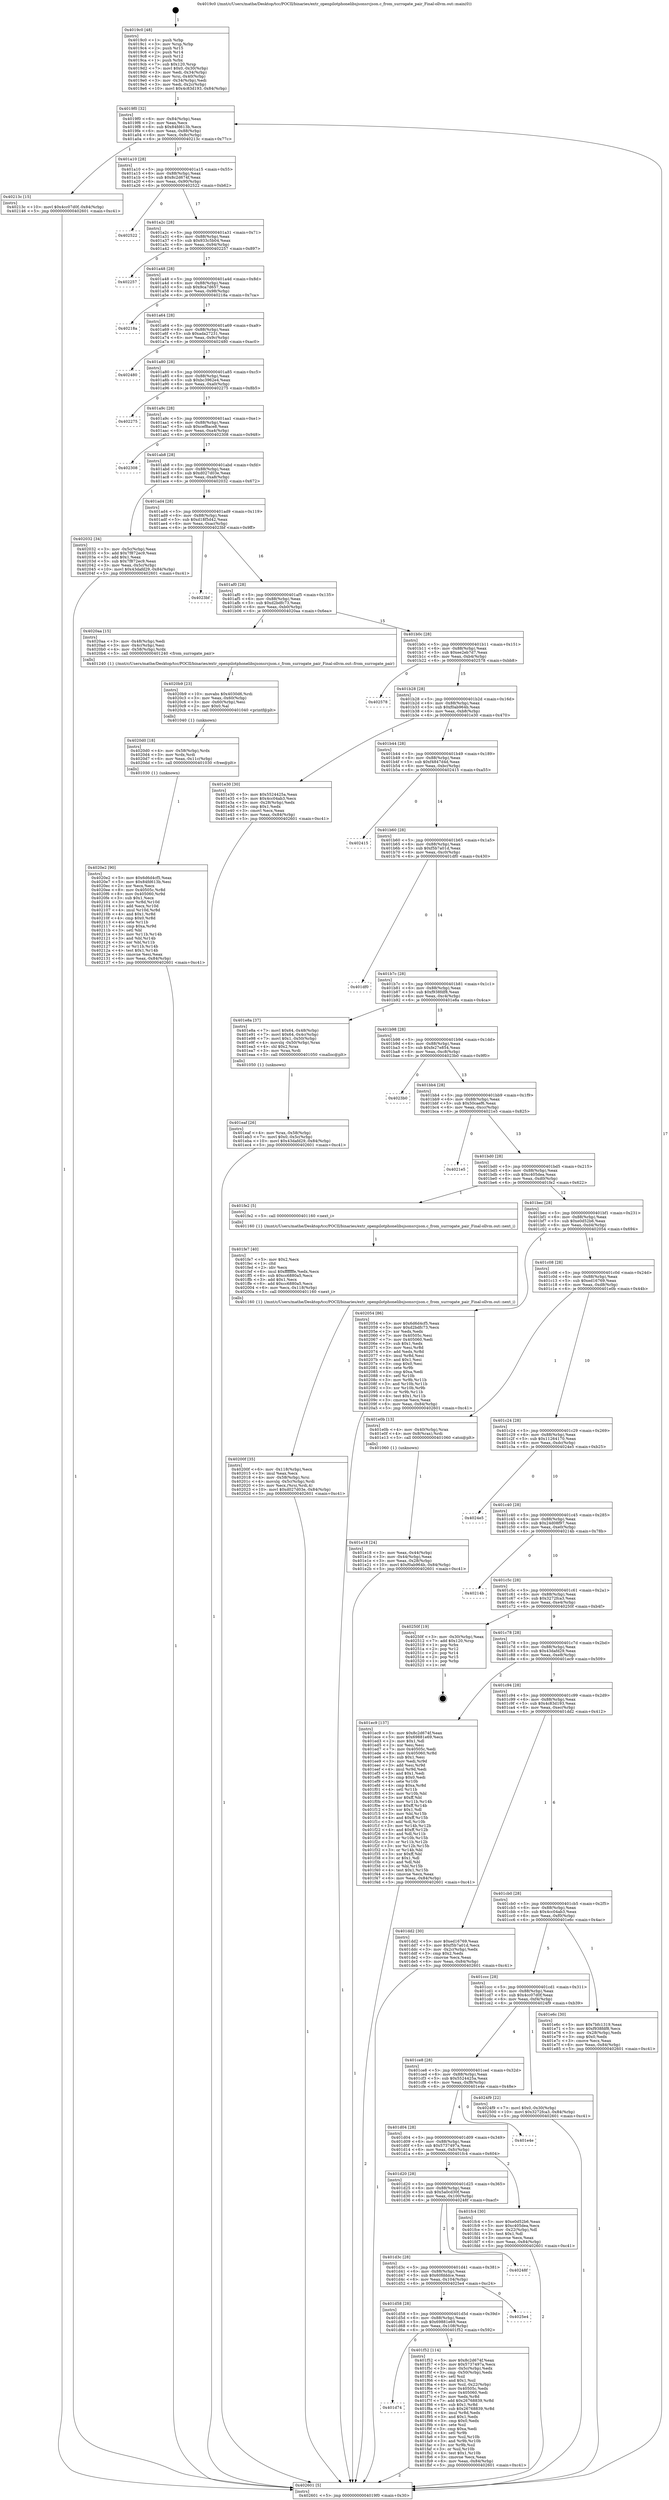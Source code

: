 digraph "0x4019c0" {
  label = "0x4019c0 (/mnt/c/Users/mathe/Desktop/tcc/POCII/binaries/extr_openpilotphonelibsjsonsrcjson.c_from_surrogate_pair_Final-ollvm.out::main(0))"
  labelloc = "t"
  node[shape=record]

  Entry [label="",width=0.3,height=0.3,shape=circle,fillcolor=black,style=filled]
  "0x4019f0" [label="{
     0x4019f0 [32]\l
     | [instrs]\l
     &nbsp;&nbsp;0x4019f0 \<+6\>: mov -0x84(%rbp),%eax\l
     &nbsp;&nbsp;0x4019f6 \<+2\>: mov %eax,%ecx\l
     &nbsp;&nbsp;0x4019f8 \<+6\>: sub $0x84fd613b,%ecx\l
     &nbsp;&nbsp;0x4019fe \<+6\>: mov %eax,-0x88(%rbp)\l
     &nbsp;&nbsp;0x401a04 \<+6\>: mov %ecx,-0x8c(%rbp)\l
     &nbsp;&nbsp;0x401a0a \<+6\>: je 000000000040213c \<main+0x77c\>\l
  }"]
  "0x40213c" [label="{
     0x40213c [15]\l
     | [instrs]\l
     &nbsp;&nbsp;0x40213c \<+10\>: movl $0x4cc07d0f,-0x84(%rbp)\l
     &nbsp;&nbsp;0x402146 \<+5\>: jmp 0000000000402601 \<main+0xc41\>\l
  }"]
  "0x401a10" [label="{
     0x401a10 [28]\l
     | [instrs]\l
     &nbsp;&nbsp;0x401a10 \<+5\>: jmp 0000000000401a15 \<main+0x55\>\l
     &nbsp;&nbsp;0x401a15 \<+6\>: mov -0x88(%rbp),%eax\l
     &nbsp;&nbsp;0x401a1b \<+5\>: sub $0x8c2d674f,%eax\l
     &nbsp;&nbsp;0x401a20 \<+6\>: mov %eax,-0x90(%rbp)\l
     &nbsp;&nbsp;0x401a26 \<+6\>: je 0000000000402522 \<main+0xb62\>\l
  }"]
  Exit [label="",width=0.3,height=0.3,shape=circle,fillcolor=black,style=filled,peripheries=2]
  "0x402522" [label="{
     0x402522\l
  }", style=dashed]
  "0x401a2c" [label="{
     0x401a2c [28]\l
     | [instrs]\l
     &nbsp;&nbsp;0x401a2c \<+5\>: jmp 0000000000401a31 \<main+0x71\>\l
     &nbsp;&nbsp;0x401a31 \<+6\>: mov -0x88(%rbp),%eax\l
     &nbsp;&nbsp;0x401a37 \<+5\>: sub $0x933c5b04,%eax\l
     &nbsp;&nbsp;0x401a3c \<+6\>: mov %eax,-0x94(%rbp)\l
     &nbsp;&nbsp;0x401a42 \<+6\>: je 0000000000402257 \<main+0x897\>\l
  }"]
  "0x4020e2" [label="{
     0x4020e2 [90]\l
     | [instrs]\l
     &nbsp;&nbsp;0x4020e2 \<+5\>: mov $0x6d6d4cf5,%eax\l
     &nbsp;&nbsp;0x4020e7 \<+5\>: mov $0x84fd613b,%esi\l
     &nbsp;&nbsp;0x4020ec \<+2\>: xor %ecx,%ecx\l
     &nbsp;&nbsp;0x4020ee \<+8\>: mov 0x40505c,%r8d\l
     &nbsp;&nbsp;0x4020f6 \<+8\>: mov 0x405060,%r9d\l
     &nbsp;&nbsp;0x4020fe \<+3\>: sub $0x1,%ecx\l
     &nbsp;&nbsp;0x402101 \<+3\>: mov %r8d,%r10d\l
     &nbsp;&nbsp;0x402104 \<+3\>: add %ecx,%r10d\l
     &nbsp;&nbsp;0x402107 \<+4\>: imul %r10d,%r8d\l
     &nbsp;&nbsp;0x40210b \<+4\>: and $0x1,%r8d\l
     &nbsp;&nbsp;0x40210f \<+4\>: cmp $0x0,%r8d\l
     &nbsp;&nbsp;0x402113 \<+4\>: sete %r11b\l
     &nbsp;&nbsp;0x402117 \<+4\>: cmp $0xa,%r9d\l
     &nbsp;&nbsp;0x40211b \<+3\>: setl %bl\l
     &nbsp;&nbsp;0x40211e \<+3\>: mov %r11b,%r14b\l
     &nbsp;&nbsp;0x402121 \<+3\>: and %bl,%r14b\l
     &nbsp;&nbsp;0x402124 \<+3\>: xor %bl,%r11b\l
     &nbsp;&nbsp;0x402127 \<+3\>: or %r11b,%r14b\l
     &nbsp;&nbsp;0x40212a \<+4\>: test $0x1,%r14b\l
     &nbsp;&nbsp;0x40212e \<+3\>: cmovne %esi,%eax\l
     &nbsp;&nbsp;0x402131 \<+6\>: mov %eax,-0x84(%rbp)\l
     &nbsp;&nbsp;0x402137 \<+5\>: jmp 0000000000402601 \<main+0xc41\>\l
  }"]
  "0x402257" [label="{
     0x402257\l
  }", style=dashed]
  "0x401a48" [label="{
     0x401a48 [28]\l
     | [instrs]\l
     &nbsp;&nbsp;0x401a48 \<+5\>: jmp 0000000000401a4d \<main+0x8d\>\l
     &nbsp;&nbsp;0x401a4d \<+6\>: mov -0x88(%rbp),%eax\l
     &nbsp;&nbsp;0x401a53 \<+5\>: sub $0x9ca7d657,%eax\l
     &nbsp;&nbsp;0x401a58 \<+6\>: mov %eax,-0x98(%rbp)\l
     &nbsp;&nbsp;0x401a5e \<+6\>: je 000000000040218a \<main+0x7ca\>\l
  }"]
  "0x4020d0" [label="{
     0x4020d0 [18]\l
     | [instrs]\l
     &nbsp;&nbsp;0x4020d0 \<+4\>: mov -0x58(%rbp),%rdx\l
     &nbsp;&nbsp;0x4020d4 \<+3\>: mov %rdx,%rdi\l
     &nbsp;&nbsp;0x4020d7 \<+6\>: mov %eax,-0x11c(%rbp)\l
     &nbsp;&nbsp;0x4020dd \<+5\>: call 0000000000401030 \<free@plt\>\l
     | [calls]\l
     &nbsp;&nbsp;0x401030 \{1\} (unknown)\l
  }"]
  "0x40218a" [label="{
     0x40218a\l
  }", style=dashed]
  "0x401a64" [label="{
     0x401a64 [28]\l
     | [instrs]\l
     &nbsp;&nbsp;0x401a64 \<+5\>: jmp 0000000000401a69 \<main+0xa9\>\l
     &nbsp;&nbsp;0x401a69 \<+6\>: mov -0x88(%rbp),%eax\l
     &nbsp;&nbsp;0x401a6f \<+5\>: sub $0xada27231,%eax\l
     &nbsp;&nbsp;0x401a74 \<+6\>: mov %eax,-0x9c(%rbp)\l
     &nbsp;&nbsp;0x401a7a \<+6\>: je 0000000000402480 \<main+0xac0\>\l
  }"]
  "0x4020b9" [label="{
     0x4020b9 [23]\l
     | [instrs]\l
     &nbsp;&nbsp;0x4020b9 \<+10\>: movabs $0x4030d6,%rdi\l
     &nbsp;&nbsp;0x4020c3 \<+3\>: mov %eax,-0x60(%rbp)\l
     &nbsp;&nbsp;0x4020c6 \<+3\>: mov -0x60(%rbp),%esi\l
     &nbsp;&nbsp;0x4020c9 \<+2\>: mov $0x0,%al\l
     &nbsp;&nbsp;0x4020cb \<+5\>: call 0000000000401040 \<printf@plt\>\l
     | [calls]\l
     &nbsp;&nbsp;0x401040 \{1\} (unknown)\l
  }"]
  "0x402480" [label="{
     0x402480\l
  }", style=dashed]
  "0x401a80" [label="{
     0x401a80 [28]\l
     | [instrs]\l
     &nbsp;&nbsp;0x401a80 \<+5\>: jmp 0000000000401a85 \<main+0xc5\>\l
     &nbsp;&nbsp;0x401a85 \<+6\>: mov -0x88(%rbp),%eax\l
     &nbsp;&nbsp;0x401a8b \<+5\>: sub $0xbc3962e4,%eax\l
     &nbsp;&nbsp;0x401a90 \<+6\>: mov %eax,-0xa0(%rbp)\l
     &nbsp;&nbsp;0x401a96 \<+6\>: je 0000000000402275 \<main+0x8b5\>\l
  }"]
  "0x40200f" [label="{
     0x40200f [35]\l
     | [instrs]\l
     &nbsp;&nbsp;0x40200f \<+6\>: mov -0x118(%rbp),%ecx\l
     &nbsp;&nbsp;0x402015 \<+3\>: imul %eax,%ecx\l
     &nbsp;&nbsp;0x402018 \<+4\>: mov -0x58(%rbp),%rsi\l
     &nbsp;&nbsp;0x40201c \<+4\>: movslq -0x5c(%rbp),%rdi\l
     &nbsp;&nbsp;0x402020 \<+3\>: mov %ecx,(%rsi,%rdi,4)\l
     &nbsp;&nbsp;0x402023 \<+10\>: movl $0xd027d03e,-0x84(%rbp)\l
     &nbsp;&nbsp;0x40202d \<+5\>: jmp 0000000000402601 \<main+0xc41\>\l
  }"]
  "0x402275" [label="{
     0x402275\l
  }", style=dashed]
  "0x401a9c" [label="{
     0x401a9c [28]\l
     | [instrs]\l
     &nbsp;&nbsp;0x401a9c \<+5\>: jmp 0000000000401aa1 \<main+0xe1\>\l
     &nbsp;&nbsp;0x401aa1 \<+6\>: mov -0x88(%rbp),%eax\l
     &nbsp;&nbsp;0x401aa7 \<+5\>: sub $0xcef8ace8,%eax\l
     &nbsp;&nbsp;0x401aac \<+6\>: mov %eax,-0xa4(%rbp)\l
     &nbsp;&nbsp;0x401ab2 \<+6\>: je 0000000000402308 \<main+0x948\>\l
  }"]
  "0x401fe7" [label="{
     0x401fe7 [40]\l
     | [instrs]\l
     &nbsp;&nbsp;0x401fe7 \<+5\>: mov $0x2,%ecx\l
     &nbsp;&nbsp;0x401fec \<+1\>: cltd\l
     &nbsp;&nbsp;0x401fed \<+2\>: idiv %ecx\l
     &nbsp;&nbsp;0x401fef \<+6\>: imul $0xfffffffe,%edx,%ecx\l
     &nbsp;&nbsp;0x401ff5 \<+6\>: sub $0xcc6880a5,%ecx\l
     &nbsp;&nbsp;0x401ffb \<+3\>: add $0x1,%ecx\l
     &nbsp;&nbsp;0x401ffe \<+6\>: add $0xcc6880a5,%ecx\l
     &nbsp;&nbsp;0x402004 \<+6\>: mov %ecx,-0x118(%rbp)\l
     &nbsp;&nbsp;0x40200a \<+5\>: call 0000000000401160 \<next_i\>\l
     | [calls]\l
     &nbsp;&nbsp;0x401160 \{1\} (/mnt/c/Users/mathe/Desktop/tcc/POCII/binaries/extr_openpilotphonelibsjsonsrcjson.c_from_surrogate_pair_Final-ollvm.out::next_i)\l
  }"]
  "0x402308" [label="{
     0x402308\l
  }", style=dashed]
  "0x401ab8" [label="{
     0x401ab8 [28]\l
     | [instrs]\l
     &nbsp;&nbsp;0x401ab8 \<+5\>: jmp 0000000000401abd \<main+0xfd\>\l
     &nbsp;&nbsp;0x401abd \<+6\>: mov -0x88(%rbp),%eax\l
     &nbsp;&nbsp;0x401ac3 \<+5\>: sub $0xd027d03e,%eax\l
     &nbsp;&nbsp;0x401ac8 \<+6\>: mov %eax,-0xa8(%rbp)\l
     &nbsp;&nbsp;0x401ace \<+6\>: je 0000000000402032 \<main+0x672\>\l
  }"]
  "0x401d74" [label="{
     0x401d74\l
  }", style=dashed]
  "0x402032" [label="{
     0x402032 [34]\l
     | [instrs]\l
     &nbsp;&nbsp;0x402032 \<+3\>: mov -0x5c(%rbp),%eax\l
     &nbsp;&nbsp;0x402035 \<+5\>: add $0x7f872ec9,%eax\l
     &nbsp;&nbsp;0x40203a \<+3\>: add $0x1,%eax\l
     &nbsp;&nbsp;0x40203d \<+5\>: sub $0x7f872ec9,%eax\l
     &nbsp;&nbsp;0x402042 \<+3\>: mov %eax,-0x5c(%rbp)\l
     &nbsp;&nbsp;0x402045 \<+10\>: movl $0x43dafd29,-0x84(%rbp)\l
     &nbsp;&nbsp;0x40204f \<+5\>: jmp 0000000000402601 \<main+0xc41\>\l
  }"]
  "0x401ad4" [label="{
     0x401ad4 [28]\l
     | [instrs]\l
     &nbsp;&nbsp;0x401ad4 \<+5\>: jmp 0000000000401ad9 \<main+0x119\>\l
     &nbsp;&nbsp;0x401ad9 \<+6\>: mov -0x88(%rbp),%eax\l
     &nbsp;&nbsp;0x401adf \<+5\>: sub $0xd18f5d42,%eax\l
     &nbsp;&nbsp;0x401ae4 \<+6\>: mov %eax,-0xac(%rbp)\l
     &nbsp;&nbsp;0x401aea \<+6\>: je 00000000004023bf \<main+0x9ff\>\l
  }"]
  "0x401f52" [label="{
     0x401f52 [114]\l
     | [instrs]\l
     &nbsp;&nbsp;0x401f52 \<+5\>: mov $0x8c2d674f,%eax\l
     &nbsp;&nbsp;0x401f57 \<+5\>: mov $0x5737497a,%ecx\l
     &nbsp;&nbsp;0x401f5c \<+3\>: mov -0x5c(%rbp),%edx\l
     &nbsp;&nbsp;0x401f5f \<+3\>: cmp -0x50(%rbp),%edx\l
     &nbsp;&nbsp;0x401f62 \<+4\>: setl %sil\l
     &nbsp;&nbsp;0x401f66 \<+4\>: and $0x1,%sil\l
     &nbsp;&nbsp;0x401f6a \<+4\>: mov %sil,-0x22(%rbp)\l
     &nbsp;&nbsp;0x401f6e \<+7\>: mov 0x40505c,%edx\l
     &nbsp;&nbsp;0x401f75 \<+7\>: mov 0x405060,%edi\l
     &nbsp;&nbsp;0x401f7c \<+3\>: mov %edx,%r8d\l
     &nbsp;&nbsp;0x401f7f \<+7\>: add $0x26768839,%r8d\l
     &nbsp;&nbsp;0x401f86 \<+4\>: sub $0x1,%r8d\l
     &nbsp;&nbsp;0x401f8a \<+7\>: sub $0x26768839,%r8d\l
     &nbsp;&nbsp;0x401f91 \<+4\>: imul %r8d,%edx\l
     &nbsp;&nbsp;0x401f95 \<+3\>: and $0x1,%edx\l
     &nbsp;&nbsp;0x401f98 \<+3\>: cmp $0x0,%edx\l
     &nbsp;&nbsp;0x401f9b \<+4\>: sete %sil\l
     &nbsp;&nbsp;0x401f9f \<+3\>: cmp $0xa,%edi\l
     &nbsp;&nbsp;0x401fa2 \<+4\>: setl %r9b\l
     &nbsp;&nbsp;0x401fa6 \<+3\>: mov %sil,%r10b\l
     &nbsp;&nbsp;0x401fa9 \<+3\>: and %r9b,%r10b\l
     &nbsp;&nbsp;0x401fac \<+3\>: xor %r9b,%sil\l
     &nbsp;&nbsp;0x401faf \<+3\>: or %sil,%r10b\l
     &nbsp;&nbsp;0x401fb2 \<+4\>: test $0x1,%r10b\l
     &nbsp;&nbsp;0x401fb6 \<+3\>: cmovne %ecx,%eax\l
     &nbsp;&nbsp;0x401fb9 \<+6\>: mov %eax,-0x84(%rbp)\l
     &nbsp;&nbsp;0x401fbf \<+5\>: jmp 0000000000402601 \<main+0xc41\>\l
  }"]
  "0x4023bf" [label="{
     0x4023bf\l
  }", style=dashed]
  "0x401af0" [label="{
     0x401af0 [28]\l
     | [instrs]\l
     &nbsp;&nbsp;0x401af0 \<+5\>: jmp 0000000000401af5 \<main+0x135\>\l
     &nbsp;&nbsp;0x401af5 \<+6\>: mov -0x88(%rbp),%eax\l
     &nbsp;&nbsp;0x401afb \<+5\>: sub $0xd2bdfc73,%eax\l
     &nbsp;&nbsp;0x401b00 \<+6\>: mov %eax,-0xb0(%rbp)\l
     &nbsp;&nbsp;0x401b06 \<+6\>: je 00000000004020aa \<main+0x6ea\>\l
  }"]
  "0x401d58" [label="{
     0x401d58 [28]\l
     | [instrs]\l
     &nbsp;&nbsp;0x401d58 \<+5\>: jmp 0000000000401d5d \<main+0x39d\>\l
     &nbsp;&nbsp;0x401d5d \<+6\>: mov -0x88(%rbp),%eax\l
     &nbsp;&nbsp;0x401d63 \<+5\>: sub $0x69881e69,%eax\l
     &nbsp;&nbsp;0x401d68 \<+6\>: mov %eax,-0x108(%rbp)\l
     &nbsp;&nbsp;0x401d6e \<+6\>: je 0000000000401f52 \<main+0x592\>\l
  }"]
  "0x4020aa" [label="{
     0x4020aa [15]\l
     | [instrs]\l
     &nbsp;&nbsp;0x4020aa \<+3\>: mov -0x48(%rbp),%edi\l
     &nbsp;&nbsp;0x4020ad \<+3\>: mov -0x4c(%rbp),%esi\l
     &nbsp;&nbsp;0x4020b0 \<+4\>: mov -0x58(%rbp),%rdx\l
     &nbsp;&nbsp;0x4020b4 \<+5\>: call 0000000000401240 \<from_surrogate_pair\>\l
     | [calls]\l
     &nbsp;&nbsp;0x401240 \{1\} (/mnt/c/Users/mathe/Desktop/tcc/POCII/binaries/extr_openpilotphonelibsjsonsrcjson.c_from_surrogate_pair_Final-ollvm.out::from_surrogate_pair)\l
  }"]
  "0x401b0c" [label="{
     0x401b0c [28]\l
     | [instrs]\l
     &nbsp;&nbsp;0x401b0c \<+5\>: jmp 0000000000401b11 \<main+0x151\>\l
     &nbsp;&nbsp;0x401b11 \<+6\>: mov -0x88(%rbp),%eax\l
     &nbsp;&nbsp;0x401b17 \<+5\>: sub $0xee2eb7d7,%eax\l
     &nbsp;&nbsp;0x401b1c \<+6\>: mov %eax,-0xb4(%rbp)\l
     &nbsp;&nbsp;0x401b22 \<+6\>: je 0000000000402578 \<main+0xbb8\>\l
  }"]
  "0x4025e4" [label="{
     0x4025e4\l
  }", style=dashed]
  "0x402578" [label="{
     0x402578\l
  }", style=dashed]
  "0x401b28" [label="{
     0x401b28 [28]\l
     | [instrs]\l
     &nbsp;&nbsp;0x401b28 \<+5\>: jmp 0000000000401b2d \<main+0x16d\>\l
     &nbsp;&nbsp;0x401b2d \<+6\>: mov -0x88(%rbp),%eax\l
     &nbsp;&nbsp;0x401b33 \<+5\>: sub $0xf0ab964b,%eax\l
     &nbsp;&nbsp;0x401b38 \<+6\>: mov %eax,-0xb8(%rbp)\l
     &nbsp;&nbsp;0x401b3e \<+6\>: je 0000000000401e30 \<main+0x470\>\l
  }"]
  "0x401d3c" [label="{
     0x401d3c [28]\l
     | [instrs]\l
     &nbsp;&nbsp;0x401d3c \<+5\>: jmp 0000000000401d41 \<main+0x381\>\l
     &nbsp;&nbsp;0x401d41 \<+6\>: mov -0x88(%rbp),%eax\l
     &nbsp;&nbsp;0x401d47 \<+5\>: sub $0x60fdddce,%eax\l
     &nbsp;&nbsp;0x401d4c \<+6\>: mov %eax,-0x104(%rbp)\l
     &nbsp;&nbsp;0x401d52 \<+6\>: je 00000000004025e4 \<main+0xc24\>\l
  }"]
  "0x401e30" [label="{
     0x401e30 [30]\l
     | [instrs]\l
     &nbsp;&nbsp;0x401e30 \<+5\>: mov $0x5524425a,%eax\l
     &nbsp;&nbsp;0x401e35 \<+5\>: mov $0x4cc04ab3,%ecx\l
     &nbsp;&nbsp;0x401e3a \<+3\>: mov -0x28(%rbp),%edx\l
     &nbsp;&nbsp;0x401e3d \<+3\>: cmp $0x1,%edx\l
     &nbsp;&nbsp;0x401e40 \<+3\>: cmovl %ecx,%eax\l
     &nbsp;&nbsp;0x401e43 \<+6\>: mov %eax,-0x84(%rbp)\l
     &nbsp;&nbsp;0x401e49 \<+5\>: jmp 0000000000402601 \<main+0xc41\>\l
  }"]
  "0x401b44" [label="{
     0x401b44 [28]\l
     | [instrs]\l
     &nbsp;&nbsp;0x401b44 \<+5\>: jmp 0000000000401b49 \<main+0x189\>\l
     &nbsp;&nbsp;0x401b49 \<+6\>: mov -0x88(%rbp),%eax\l
     &nbsp;&nbsp;0x401b4f \<+5\>: sub $0xf4847d4d,%eax\l
     &nbsp;&nbsp;0x401b54 \<+6\>: mov %eax,-0xbc(%rbp)\l
     &nbsp;&nbsp;0x401b5a \<+6\>: je 0000000000402415 \<main+0xa55\>\l
  }"]
  "0x40248f" [label="{
     0x40248f\l
  }", style=dashed]
  "0x402415" [label="{
     0x402415\l
  }", style=dashed]
  "0x401b60" [label="{
     0x401b60 [28]\l
     | [instrs]\l
     &nbsp;&nbsp;0x401b60 \<+5\>: jmp 0000000000401b65 \<main+0x1a5\>\l
     &nbsp;&nbsp;0x401b65 \<+6\>: mov -0x88(%rbp),%eax\l
     &nbsp;&nbsp;0x401b6b \<+5\>: sub $0xf5b7a01d,%eax\l
     &nbsp;&nbsp;0x401b70 \<+6\>: mov %eax,-0xc0(%rbp)\l
     &nbsp;&nbsp;0x401b76 \<+6\>: je 0000000000401df0 \<main+0x430\>\l
  }"]
  "0x401d20" [label="{
     0x401d20 [28]\l
     | [instrs]\l
     &nbsp;&nbsp;0x401d20 \<+5\>: jmp 0000000000401d25 \<main+0x365\>\l
     &nbsp;&nbsp;0x401d25 \<+6\>: mov -0x88(%rbp),%eax\l
     &nbsp;&nbsp;0x401d2b \<+5\>: sub $0x5a0cd30f,%eax\l
     &nbsp;&nbsp;0x401d30 \<+6\>: mov %eax,-0x100(%rbp)\l
     &nbsp;&nbsp;0x401d36 \<+6\>: je 000000000040248f \<main+0xacf\>\l
  }"]
  "0x401df0" [label="{
     0x401df0\l
  }", style=dashed]
  "0x401b7c" [label="{
     0x401b7c [28]\l
     | [instrs]\l
     &nbsp;&nbsp;0x401b7c \<+5\>: jmp 0000000000401b81 \<main+0x1c1\>\l
     &nbsp;&nbsp;0x401b81 \<+6\>: mov -0x88(%rbp),%eax\l
     &nbsp;&nbsp;0x401b87 \<+5\>: sub $0xf938fdf8,%eax\l
     &nbsp;&nbsp;0x401b8c \<+6\>: mov %eax,-0xc4(%rbp)\l
     &nbsp;&nbsp;0x401b92 \<+6\>: je 0000000000401e8a \<main+0x4ca\>\l
  }"]
  "0x401fc4" [label="{
     0x401fc4 [30]\l
     | [instrs]\l
     &nbsp;&nbsp;0x401fc4 \<+5\>: mov $0xe0d52b6,%eax\l
     &nbsp;&nbsp;0x401fc9 \<+5\>: mov $0xc405dea,%ecx\l
     &nbsp;&nbsp;0x401fce \<+3\>: mov -0x22(%rbp),%dl\l
     &nbsp;&nbsp;0x401fd1 \<+3\>: test $0x1,%dl\l
     &nbsp;&nbsp;0x401fd4 \<+3\>: cmovne %ecx,%eax\l
     &nbsp;&nbsp;0x401fd7 \<+6\>: mov %eax,-0x84(%rbp)\l
     &nbsp;&nbsp;0x401fdd \<+5\>: jmp 0000000000402601 \<main+0xc41\>\l
  }"]
  "0x401e8a" [label="{
     0x401e8a [37]\l
     | [instrs]\l
     &nbsp;&nbsp;0x401e8a \<+7\>: movl $0x64,-0x48(%rbp)\l
     &nbsp;&nbsp;0x401e91 \<+7\>: movl $0x64,-0x4c(%rbp)\l
     &nbsp;&nbsp;0x401e98 \<+7\>: movl $0x1,-0x50(%rbp)\l
     &nbsp;&nbsp;0x401e9f \<+4\>: movslq -0x50(%rbp),%rax\l
     &nbsp;&nbsp;0x401ea3 \<+4\>: shl $0x2,%rax\l
     &nbsp;&nbsp;0x401ea7 \<+3\>: mov %rax,%rdi\l
     &nbsp;&nbsp;0x401eaa \<+5\>: call 0000000000401050 \<malloc@plt\>\l
     | [calls]\l
     &nbsp;&nbsp;0x401050 \{1\} (unknown)\l
  }"]
  "0x401b98" [label="{
     0x401b98 [28]\l
     | [instrs]\l
     &nbsp;&nbsp;0x401b98 \<+5\>: jmp 0000000000401b9d \<main+0x1dd\>\l
     &nbsp;&nbsp;0x401b9d \<+6\>: mov -0x88(%rbp),%eax\l
     &nbsp;&nbsp;0x401ba3 \<+5\>: sub $0xfe27e854,%eax\l
     &nbsp;&nbsp;0x401ba8 \<+6\>: mov %eax,-0xc8(%rbp)\l
     &nbsp;&nbsp;0x401bae \<+6\>: je 00000000004023b0 \<main+0x9f0\>\l
  }"]
  "0x401d04" [label="{
     0x401d04 [28]\l
     | [instrs]\l
     &nbsp;&nbsp;0x401d04 \<+5\>: jmp 0000000000401d09 \<main+0x349\>\l
     &nbsp;&nbsp;0x401d09 \<+6\>: mov -0x88(%rbp),%eax\l
     &nbsp;&nbsp;0x401d0f \<+5\>: sub $0x5737497a,%eax\l
     &nbsp;&nbsp;0x401d14 \<+6\>: mov %eax,-0xfc(%rbp)\l
     &nbsp;&nbsp;0x401d1a \<+6\>: je 0000000000401fc4 \<main+0x604\>\l
  }"]
  "0x4023b0" [label="{
     0x4023b0\l
  }", style=dashed]
  "0x401bb4" [label="{
     0x401bb4 [28]\l
     | [instrs]\l
     &nbsp;&nbsp;0x401bb4 \<+5\>: jmp 0000000000401bb9 \<main+0x1f9\>\l
     &nbsp;&nbsp;0x401bb9 \<+6\>: mov -0x88(%rbp),%eax\l
     &nbsp;&nbsp;0x401bbf \<+5\>: sub $0x50caef6,%eax\l
     &nbsp;&nbsp;0x401bc4 \<+6\>: mov %eax,-0xcc(%rbp)\l
     &nbsp;&nbsp;0x401bca \<+6\>: je 00000000004021e5 \<main+0x825\>\l
  }"]
  "0x401e4e" [label="{
     0x401e4e\l
  }", style=dashed]
  "0x4021e5" [label="{
     0x4021e5\l
  }", style=dashed]
  "0x401bd0" [label="{
     0x401bd0 [28]\l
     | [instrs]\l
     &nbsp;&nbsp;0x401bd0 \<+5\>: jmp 0000000000401bd5 \<main+0x215\>\l
     &nbsp;&nbsp;0x401bd5 \<+6\>: mov -0x88(%rbp),%eax\l
     &nbsp;&nbsp;0x401bdb \<+5\>: sub $0xc405dea,%eax\l
     &nbsp;&nbsp;0x401be0 \<+6\>: mov %eax,-0xd0(%rbp)\l
     &nbsp;&nbsp;0x401be6 \<+6\>: je 0000000000401fe2 \<main+0x622\>\l
  }"]
  "0x401ce8" [label="{
     0x401ce8 [28]\l
     | [instrs]\l
     &nbsp;&nbsp;0x401ce8 \<+5\>: jmp 0000000000401ced \<main+0x32d\>\l
     &nbsp;&nbsp;0x401ced \<+6\>: mov -0x88(%rbp),%eax\l
     &nbsp;&nbsp;0x401cf3 \<+5\>: sub $0x5524425a,%eax\l
     &nbsp;&nbsp;0x401cf8 \<+6\>: mov %eax,-0xf8(%rbp)\l
     &nbsp;&nbsp;0x401cfe \<+6\>: je 0000000000401e4e \<main+0x48e\>\l
  }"]
  "0x401fe2" [label="{
     0x401fe2 [5]\l
     | [instrs]\l
     &nbsp;&nbsp;0x401fe2 \<+5\>: call 0000000000401160 \<next_i\>\l
     | [calls]\l
     &nbsp;&nbsp;0x401160 \{1\} (/mnt/c/Users/mathe/Desktop/tcc/POCII/binaries/extr_openpilotphonelibsjsonsrcjson.c_from_surrogate_pair_Final-ollvm.out::next_i)\l
  }"]
  "0x401bec" [label="{
     0x401bec [28]\l
     | [instrs]\l
     &nbsp;&nbsp;0x401bec \<+5\>: jmp 0000000000401bf1 \<main+0x231\>\l
     &nbsp;&nbsp;0x401bf1 \<+6\>: mov -0x88(%rbp),%eax\l
     &nbsp;&nbsp;0x401bf7 \<+5\>: sub $0xe0d52b6,%eax\l
     &nbsp;&nbsp;0x401bfc \<+6\>: mov %eax,-0xd4(%rbp)\l
     &nbsp;&nbsp;0x401c02 \<+6\>: je 0000000000402054 \<main+0x694\>\l
  }"]
  "0x4024f9" [label="{
     0x4024f9 [22]\l
     | [instrs]\l
     &nbsp;&nbsp;0x4024f9 \<+7\>: movl $0x0,-0x30(%rbp)\l
     &nbsp;&nbsp;0x402500 \<+10\>: movl $0x3272fca3,-0x84(%rbp)\l
     &nbsp;&nbsp;0x40250a \<+5\>: jmp 0000000000402601 \<main+0xc41\>\l
  }"]
  "0x402054" [label="{
     0x402054 [86]\l
     | [instrs]\l
     &nbsp;&nbsp;0x402054 \<+5\>: mov $0x6d6d4cf5,%eax\l
     &nbsp;&nbsp;0x402059 \<+5\>: mov $0xd2bdfc73,%ecx\l
     &nbsp;&nbsp;0x40205e \<+2\>: xor %edx,%edx\l
     &nbsp;&nbsp;0x402060 \<+7\>: mov 0x40505c,%esi\l
     &nbsp;&nbsp;0x402067 \<+7\>: mov 0x405060,%edi\l
     &nbsp;&nbsp;0x40206e \<+3\>: sub $0x1,%edx\l
     &nbsp;&nbsp;0x402071 \<+3\>: mov %esi,%r8d\l
     &nbsp;&nbsp;0x402074 \<+3\>: add %edx,%r8d\l
     &nbsp;&nbsp;0x402077 \<+4\>: imul %r8d,%esi\l
     &nbsp;&nbsp;0x40207b \<+3\>: and $0x1,%esi\l
     &nbsp;&nbsp;0x40207e \<+3\>: cmp $0x0,%esi\l
     &nbsp;&nbsp;0x402081 \<+4\>: sete %r9b\l
     &nbsp;&nbsp;0x402085 \<+3\>: cmp $0xa,%edi\l
     &nbsp;&nbsp;0x402088 \<+4\>: setl %r10b\l
     &nbsp;&nbsp;0x40208c \<+3\>: mov %r9b,%r11b\l
     &nbsp;&nbsp;0x40208f \<+3\>: and %r10b,%r11b\l
     &nbsp;&nbsp;0x402092 \<+3\>: xor %r10b,%r9b\l
     &nbsp;&nbsp;0x402095 \<+3\>: or %r9b,%r11b\l
     &nbsp;&nbsp;0x402098 \<+4\>: test $0x1,%r11b\l
     &nbsp;&nbsp;0x40209c \<+3\>: cmovne %ecx,%eax\l
     &nbsp;&nbsp;0x40209f \<+6\>: mov %eax,-0x84(%rbp)\l
     &nbsp;&nbsp;0x4020a5 \<+5\>: jmp 0000000000402601 \<main+0xc41\>\l
  }"]
  "0x401c08" [label="{
     0x401c08 [28]\l
     | [instrs]\l
     &nbsp;&nbsp;0x401c08 \<+5\>: jmp 0000000000401c0d \<main+0x24d\>\l
     &nbsp;&nbsp;0x401c0d \<+6\>: mov -0x88(%rbp),%eax\l
     &nbsp;&nbsp;0x401c13 \<+5\>: sub $0xed16769,%eax\l
     &nbsp;&nbsp;0x401c18 \<+6\>: mov %eax,-0xd8(%rbp)\l
     &nbsp;&nbsp;0x401c1e \<+6\>: je 0000000000401e0b \<main+0x44b\>\l
  }"]
  "0x401eaf" [label="{
     0x401eaf [26]\l
     | [instrs]\l
     &nbsp;&nbsp;0x401eaf \<+4\>: mov %rax,-0x58(%rbp)\l
     &nbsp;&nbsp;0x401eb3 \<+7\>: movl $0x0,-0x5c(%rbp)\l
     &nbsp;&nbsp;0x401eba \<+10\>: movl $0x43dafd29,-0x84(%rbp)\l
     &nbsp;&nbsp;0x401ec4 \<+5\>: jmp 0000000000402601 \<main+0xc41\>\l
  }"]
  "0x401e0b" [label="{
     0x401e0b [13]\l
     | [instrs]\l
     &nbsp;&nbsp;0x401e0b \<+4\>: mov -0x40(%rbp),%rax\l
     &nbsp;&nbsp;0x401e0f \<+4\>: mov 0x8(%rax),%rdi\l
     &nbsp;&nbsp;0x401e13 \<+5\>: call 0000000000401060 \<atoi@plt\>\l
     | [calls]\l
     &nbsp;&nbsp;0x401060 \{1\} (unknown)\l
  }"]
  "0x401c24" [label="{
     0x401c24 [28]\l
     | [instrs]\l
     &nbsp;&nbsp;0x401c24 \<+5\>: jmp 0000000000401c29 \<main+0x269\>\l
     &nbsp;&nbsp;0x401c29 \<+6\>: mov -0x88(%rbp),%eax\l
     &nbsp;&nbsp;0x401c2f \<+5\>: sub $0x11264170,%eax\l
     &nbsp;&nbsp;0x401c34 \<+6\>: mov %eax,-0xdc(%rbp)\l
     &nbsp;&nbsp;0x401c3a \<+6\>: je 00000000004024e5 \<main+0xb25\>\l
  }"]
  "0x401ccc" [label="{
     0x401ccc [28]\l
     | [instrs]\l
     &nbsp;&nbsp;0x401ccc \<+5\>: jmp 0000000000401cd1 \<main+0x311\>\l
     &nbsp;&nbsp;0x401cd1 \<+6\>: mov -0x88(%rbp),%eax\l
     &nbsp;&nbsp;0x401cd7 \<+5\>: sub $0x4cc07d0f,%eax\l
     &nbsp;&nbsp;0x401cdc \<+6\>: mov %eax,-0xf4(%rbp)\l
     &nbsp;&nbsp;0x401ce2 \<+6\>: je 00000000004024f9 \<main+0xb39\>\l
  }"]
  "0x4024e5" [label="{
     0x4024e5\l
  }", style=dashed]
  "0x401c40" [label="{
     0x401c40 [28]\l
     | [instrs]\l
     &nbsp;&nbsp;0x401c40 \<+5\>: jmp 0000000000401c45 \<main+0x285\>\l
     &nbsp;&nbsp;0x401c45 \<+6\>: mov -0x88(%rbp),%eax\l
     &nbsp;&nbsp;0x401c4b \<+5\>: sub $0x24d08f97,%eax\l
     &nbsp;&nbsp;0x401c50 \<+6\>: mov %eax,-0xe0(%rbp)\l
     &nbsp;&nbsp;0x401c56 \<+6\>: je 000000000040214b \<main+0x78b\>\l
  }"]
  "0x401e6c" [label="{
     0x401e6c [30]\l
     | [instrs]\l
     &nbsp;&nbsp;0x401e6c \<+5\>: mov $0x7bfc1319,%eax\l
     &nbsp;&nbsp;0x401e71 \<+5\>: mov $0xf938fdf8,%ecx\l
     &nbsp;&nbsp;0x401e76 \<+3\>: mov -0x28(%rbp),%edx\l
     &nbsp;&nbsp;0x401e79 \<+3\>: cmp $0x0,%edx\l
     &nbsp;&nbsp;0x401e7c \<+3\>: cmove %ecx,%eax\l
     &nbsp;&nbsp;0x401e7f \<+6\>: mov %eax,-0x84(%rbp)\l
     &nbsp;&nbsp;0x401e85 \<+5\>: jmp 0000000000402601 \<main+0xc41\>\l
  }"]
  "0x40214b" [label="{
     0x40214b\l
  }", style=dashed]
  "0x401c5c" [label="{
     0x401c5c [28]\l
     | [instrs]\l
     &nbsp;&nbsp;0x401c5c \<+5\>: jmp 0000000000401c61 \<main+0x2a1\>\l
     &nbsp;&nbsp;0x401c61 \<+6\>: mov -0x88(%rbp),%eax\l
     &nbsp;&nbsp;0x401c67 \<+5\>: sub $0x3272fca3,%eax\l
     &nbsp;&nbsp;0x401c6c \<+6\>: mov %eax,-0xe4(%rbp)\l
     &nbsp;&nbsp;0x401c72 \<+6\>: je 000000000040250f \<main+0xb4f\>\l
  }"]
  "0x401e18" [label="{
     0x401e18 [24]\l
     | [instrs]\l
     &nbsp;&nbsp;0x401e18 \<+3\>: mov %eax,-0x44(%rbp)\l
     &nbsp;&nbsp;0x401e1b \<+3\>: mov -0x44(%rbp),%eax\l
     &nbsp;&nbsp;0x401e1e \<+3\>: mov %eax,-0x28(%rbp)\l
     &nbsp;&nbsp;0x401e21 \<+10\>: movl $0xf0ab964b,-0x84(%rbp)\l
     &nbsp;&nbsp;0x401e2b \<+5\>: jmp 0000000000402601 \<main+0xc41\>\l
  }"]
  "0x40250f" [label="{
     0x40250f [19]\l
     | [instrs]\l
     &nbsp;&nbsp;0x40250f \<+3\>: mov -0x30(%rbp),%eax\l
     &nbsp;&nbsp;0x402512 \<+7\>: add $0x120,%rsp\l
     &nbsp;&nbsp;0x402519 \<+1\>: pop %rbx\l
     &nbsp;&nbsp;0x40251a \<+2\>: pop %r12\l
     &nbsp;&nbsp;0x40251c \<+2\>: pop %r14\l
     &nbsp;&nbsp;0x40251e \<+2\>: pop %r15\l
     &nbsp;&nbsp;0x402520 \<+1\>: pop %rbp\l
     &nbsp;&nbsp;0x402521 \<+1\>: ret\l
  }"]
  "0x401c78" [label="{
     0x401c78 [28]\l
     | [instrs]\l
     &nbsp;&nbsp;0x401c78 \<+5\>: jmp 0000000000401c7d \<main+0x2bd\>\l
     &nbsp;&nbsp;0x401c7d \<+6\>: mov -0x88(%rbp),%eax\l
     &nbsp;&nbsp;0x401c83 \<+5\>: sub $0x43dafd29,%eax\l
     &nbsp;&nbsp;0x401c88 \<+6\>: mov %eax,-0xe8(%rbp)\l
     &nbsp;&nbsp;0x401c8e \<+6\>: je 0000000000401ec9 \<main+0x509\>\l
  }"]
  "0x4019c0" [label="{
     0x4019c0 [48]\l
     | [instrs]\l
     &nbsp;&nbsp;0x4019c0 \<+1\>: push %rbp\l
     &nbsp;&nbsp;0x4019c1 \<+3\>: mov %rsp,%rbp\l
     &nbsp;&nbsp;0x4019c4 \<+2\>: push %r15\l
     &nbsp;&nbsp;0x4019c6 \<+2\>: push %r14\l
     &nbsp;&nbsp;0x4019c8 \<+2\>: push %r12\l
     &nbsp;&nbsp;0x4019ca \<+1\>: push %rbx\l
     &nbsp;&nbsp;0x4019cb \<+7\>: sub $0x120,%rsp\l
     &nbsp;&nbsp;0x4019d2 \<+7\>: movl $0x0,-0x30(%rbp)\l
     &nbsp;&nbsp;0x4019d9 \<+3\>: mov %edi,-0x34(%rbp)\l
     &nbsp;&nbsp;0x4019dc \<+4\>: mov %rsi,-0x40(%rbp)\l
     &nbsp;&nbsp;0x4019e0 \<+3\>: mov -0x34(%rbp),%edi\l
     &nbsp;&nbsp;0x4019e3 \<+3\>: mov %edi,-0x2c(%rbp)\l
     &nbsp;&nbsp;0x4019e6 \<+10\>: movl $0x4c83d193,-0x84(%rbp)\l
  }"]
  "0x401ec9" [label="{
     0x401ec9 [137]\l
     | [instrs]\l
     &nbsp;&nbsp;0x401ec9 \<+5\>: mov $0x8c2d674f,%eax\l
     &nbsp;&nbsp;0x401ece \<+5\>: mov $0x69881e69,%ecx\l
     &nbsp;&nbsp;0x401ed3 \<+2\>: mov $0x1,%dl\l
     &nbsp;&nbsp;0x401ed5 \<+2\>: xor %esi,%esi\l
     &nbsp;&nbsp;0x401ed7 \<+7\>: mov 0x40505c,%edi\l
     &nbsp;&nbsp;0x401ede \<+8\>: mov 0x405060,%r8d\l
     &nbsp;&nbsp;0x401ee6 \<+3\>: sub $0x1,%esi\l
     &nbsp;&nbsp;0x401ee9 \<+3\>: mov %edi,%r9d\l
     &nbsp;&nbsp;0x401eec \<+3\>: add %esi,%r9d\l
     &nbsp;&nbsp;0x401eef \<+4\>: imul %r9d,%edi\l
     &nbsp;&nbsp;0x401ef3 \<+3\>: and $0x1,%edi\l
     &nbsp;&nbsp;0x401ef6 \<+3\>: cmp $0x0,%edi\l
     &nbsp;&nbsp;0x401ef9 \<+4\>: sete %r10b\l
     &nbsp;&nbsp;0x401efd \<+4\>: cmp $0xa,%r8d\l
     &nbsp;&nbsp;0x401f01 \<+4\>: setl %r11b\l
     &nbsp;&nbsp;0x401f05 \<+3\>: mov %r10b,%bl\l
     &nbsp;&nbsp;0x401f08 \<+3\>: xor $0xff,%bl\l
     &nbsp;&nbsp;0x401f0b \<+3\>: mov %r11b,%r14b\l
     &nbsp;&nbsp;0x401f0e \<+4\>: xor $0xff,%r14b\l
     &nbsp;&nbsp;0x401f12 \<+3\>: xor $0x1,%dl\l
     &nbsp;&nbsp;0x401f15 \<+3\>: mov %bl,%r15b\l
     &nbsp;&nbsp;0x401f18 \<+4\>: and $0xff,%r15b\l
     &nbsp;&nbsp;0x401f1c \<+3\>: and %dl,%r10b\l
     &nbsp;&nbsp;0x401f1f \<+3\>: mov %r14b,%r12b\l
     &nbsp;&nbsp;0x401f22 \<+4\>: and $0xff,%r12b\l
     &nbsp;&nbsp;0x401f26 \<+3\>: and %dl,%r11b\l
     &nbsp;&nbsp;0x401f29 \<+3\>: or %r10b,%r15b\l
     &nbsp;&nbsp;0x401f2c \<+3\>: or %r11b,%r12b\l
     &nbsp;&nbsp;0x401f2f \<+3\>: xor %r12b,%r15b\l
     &nbsp;&nbsp;0x401f32 \<+3\>: or %r14b,%bl\l
     &nbsp;&nbsp;0x401f35 \<+3\>: xor $0xff,%bl\l
     &nbsp;&nbsp;0x401f38 \<+3\>: or $0x1,%dl\l
     &nbsp;&nbsp;0x401f3b \<+2\>: and %dl,%bl\l
     &nbsp;&nbsp;0x401f3d \<+3\>: or %bl,%r15b\l
     &nbsp;&nbsp;0x401f40 \<+4\>: test $0x1,%r15b\l
     &nbsp;&nbsp;0x401f44 \<+3\>: cmovne %ecx,%eax\l
     &nbsp;&nbsp;0x401f47 \<+6\>: mov %eax,-0x84(%rbp)\l
     &nbsp;&nbsp;0x401f4d \<+5\>: jmp 0000000000402601 \<main+0xc41\>\l
  }"]
  "0x401c94" [label="{
     0x401c94 [28]\l
     | [instrs]\l
     &nbsp;&nbsp;0x401c94 \<+5\>: jmp 0000000000401c99 \<main+0x2d9\>\l
     &nbsp;&nbsp;0x401c99 \<+6\>: mov -0x88(%rbp),%eax\l
     &nbsp;&nbsp;0x401c9f \<+5\>: sub $0x4c83d193,%eax\l
     &nbsp;&nbsp;0x401ca4 \<+6\>: mov %eax,-0xec(%rbp)\l
     &nbsp;&nbsp;0x401caa \<+6\>: je 0000000000401dd2 \<main+0x412\>\l
  }"]
  "0x402601" [label="{
     0x402601 [5]\l
     | [instrs]\l
     &nbsp;&nbsp;0x402601 \<+5\>: jmp 00000000004019f0 \<main+0x30\>\l
  }"]
  "0x401dd2" [label="{
     0x401dd2 [30]\l
     | [instrs]\l
     &nbsp;&nbsp;0x401dd2 \<+5\>: mov $0xed16769,%eax\l
     &nbsp;&nbsp;0x401dd7 \<+5\>: mov $0xf5b7a01d,%ecx\l
     &nbsp;&nbsp;0x401ddc \<+3\>: mov -0x2c(%rbp),%edx\l
     &nbsp;&nbsp;0x401ddf \<+3\>: cmp $0x2,%edx\l
     &nbsp;&nbsp;0x401de2 \<+3\>: cmovne %ecx,%eax\l
     &nbsp;&nbsp;0x401de5 \<+6\>: mov %eax,-0x84(%rbp)\l
     &nbsp;&nbsp;0x401deb \<+5\>: jmp 0000000000402601 \<main+0xc41\>\l
  }"]
  "0x401cb0" [label="{
     0x401cb0 [28]\l
     | [instrs]\l
     &nbsp;&nbsp;0x401cb0 \<+5\>: jmp 0000000000401cb5 \<main+0x2f5\>\l
     &nbsp;&nbsp;0x401cb5 \<+6\>: mov -0x88(%rbp),%eax\l
     &nbsp;&nbsp;0x401cbb \<+5\>: sub $0x4cc04ab3,%eax\l
     &nbsp;&nbsp;0x401cc0 \<+6\>: mov %eax,-0xf0(%rbp)\l
     &nbsp;&nbsp;0x401cc6 \<+6\>: je 0000000000401e6c \<main+0x4ac\>\l
  }"]
  Entry -> "0x4019c0" [label=" 1"]
  "0x4019f0" -> "0x40213c" [label=" 1"]
  "0x4019f0" -> "0x401a10" [label=" 17"]
  "0x40250f" -> Exit [label=" 1"]
  "0x401a10" -> "0x402522" [label=" 0"]
  "0x401a10" -> "0x401a2c" [label=" 17"]
  "0x4024f9" -> "0x402601" [label=" 1"]
  "0x401a2c" -> "0x402257" [label=" 0"]
  "0x401a2c" -> "0x401a48" [label=" 17"]
  "0x40213c" -> "0x402601" [label=" 1"]
  "0x401a48" -> "0x40218a" [label=" 0"]
  "0x401a48" -> "0x401a64" [label=" 17"]
  "0x4020e2" -> "0x402601" [label=" 1"]
  "0x401a64" -> "0x402480" [label=" 0"]
  "0x401a64" -> "0x401a80" [label=" 17"]
  "0x4020d0" -> "0x4020e2" [label=" 1"]
  "0x401a80" -> "0x402275" [label=" 0"]
  "0x401a80" -> "0x401a9c" [label=" 17"]
  "0x4020b9" -> "0x4020d0" [label=" 1"]
  "0x401a9c" -> "0x402308" [label=" 0"]
  "0x401a9c" -> "0x401ab8" [label=" 17"]
  "0x4020aa" -> "0x4020b9" [label=" 1"]
  "0x401ab8" -> "0x402032" [label=" 1"]
  "0x401ab8" -> "0x401ad4" [label=" 16"]
  "0x402054" -> "0x402601" [label=" 1"]
  "0x401ad4" -> "0x4023bf" [label=" 0"]
  "0x401ad4" -> "0x401af0" [label=" 16"]
  "0x402032" -> "0x402601" [label=" 1"]
  "0x401af0" -> "0x4020aa" [label=" 1"]
  "0x401af0" -> "0x401b0c" [label=" 15"]
  "0x401fe7" -> "0x40200f" [label=" 1"]
  "0x401b0c" -> "0x402578" [label=" 0"]
  "0x401b0c" -> "0x401b28" [label=" 15"]
  "0x401fe2" -> "0x401fe7" [label=" 1"]
  "0x401b28" -> "0x401e30" [label=" 1"]
  "0x401b28" -> "0x401b44" [label=" 14"]
  "0x401f52" -> "0x402601" [label=" 2"]
  "0x401b44" -> "0x402415" [label=" 0"]
  "0x401b44" -> "0x401b60" [label=" 14"]
  "0x401d58" -> "0x401d74" [label=" 0"]
  "0x401b60" -> "0x401df0" [label=" 0"]
  "0x401b60" -> "0x401b7c" [label=" 14"]
  "0x40200f" -> "0x402601" [label=" 1"]
  "0x401b7c" -> "0x401e8a" [label=" 1"]
  "0x401b7c" -> "0x401b98" [label=" 13"]
  "0x401d3c" -> "0x401d58" [label=" 2"]
  "0x401b98" -> "0x4023b0" [label=" 0"]
  "0x401b98" -> "0x401bb4" [label=" 13"]
  "0x401fc4" -> "0x402601" [label=" 2"]
  "0x401bb4" -> "0x4021e5" [label=" 0"]
  "0x401bb4" -> "0x401bd0" [label=" 13"]
  "0x401d20" -> "0x401d3c" [label=" 2"]
  "0x401bd0" -> "0x401fe2" [label=" 1"]
  "0x401bd0" -> "0x401bec" [label=" 12"]
  "0x401d58" -> "0x401f52" [label=" 2"]
  "0x401bec" -> "0x402054" [label=" 1"]
  "0x401bec" -> "0x401c08" [label=" 11"]
  "0x401d04" -> "0x401d20" [label=" 2"]
  "0x401c08" -> "0x401e0b" [label=" 1"]
  "0x401c08" -> "0x401c24" [label=" 10"]
  "0x401d3c" -> "0x4025e4" [label=" 0"]
  "0x401c24" -> "0x4024e5" [label=" 0"]
  "0x401c24" -> "0x401c40" [label=" 10"]
  "0x401ce8" -> "0x401d04" [label=" 4"]
  "0x401c40" -> "0x40214b" [label=" 0"]
  "0x401c40" -> "0x401c5c" [label=" 10"]
  "0x401ce8" -> "0x401e4e" [label=" 0"]
  "0x401c5c" -> "0x40250f" [label=" 1"]
  "0x401c5c" -> "0x401c78" [label=" 9"]
  "0x401ccc" -> "0x401ce8" [label=" 4"]
  "0x401c78" -> "0x401ec9" [label=" 2"]
  "0x401c78" -> "0x401c94" [label=" 7"]
  "0x401ccc" -> "0x4024f9" [label=" 1"]
  "0x401c94" -> "0x401dd2" [label=" 1"]
  "0x401c94" -> "0x401cb0" [label=" 6"]
  "0x401dd2" -> "0x402601" [label=" 1"]
  "0x4019c0" -> "0x4019f0" [label=" 1"]
  "0x402601" -> "0x4019f0" [label=" 17"]
  "0x401e0b" -> "0x401e18" [label=" 1"]
  "0x401e18" -> "0x402601" [label=" 1"]
  "0x401e30" -> "0x402601" [label=" 1"]
  "0x401d20" -> "0x40248f" [label=" 0"]
  "0x401cb0" -> "0x401e6c" [label=" 1"]
  "0x401cb0" -> "0x401ccc" [label=" 5"]
  "0x401e6c" -> "0x402601" [label=" 1"]
  "0x401e8a" -> "0x401eaf" [label=" 1"]
  "0x401eaf" -> "0x402601" [label=" 1"]
  "0x401ec9" -> "0x402601" [label=" 2"]
  "0x401d04" -> "0x401fc4" [label=" 2"]
}
